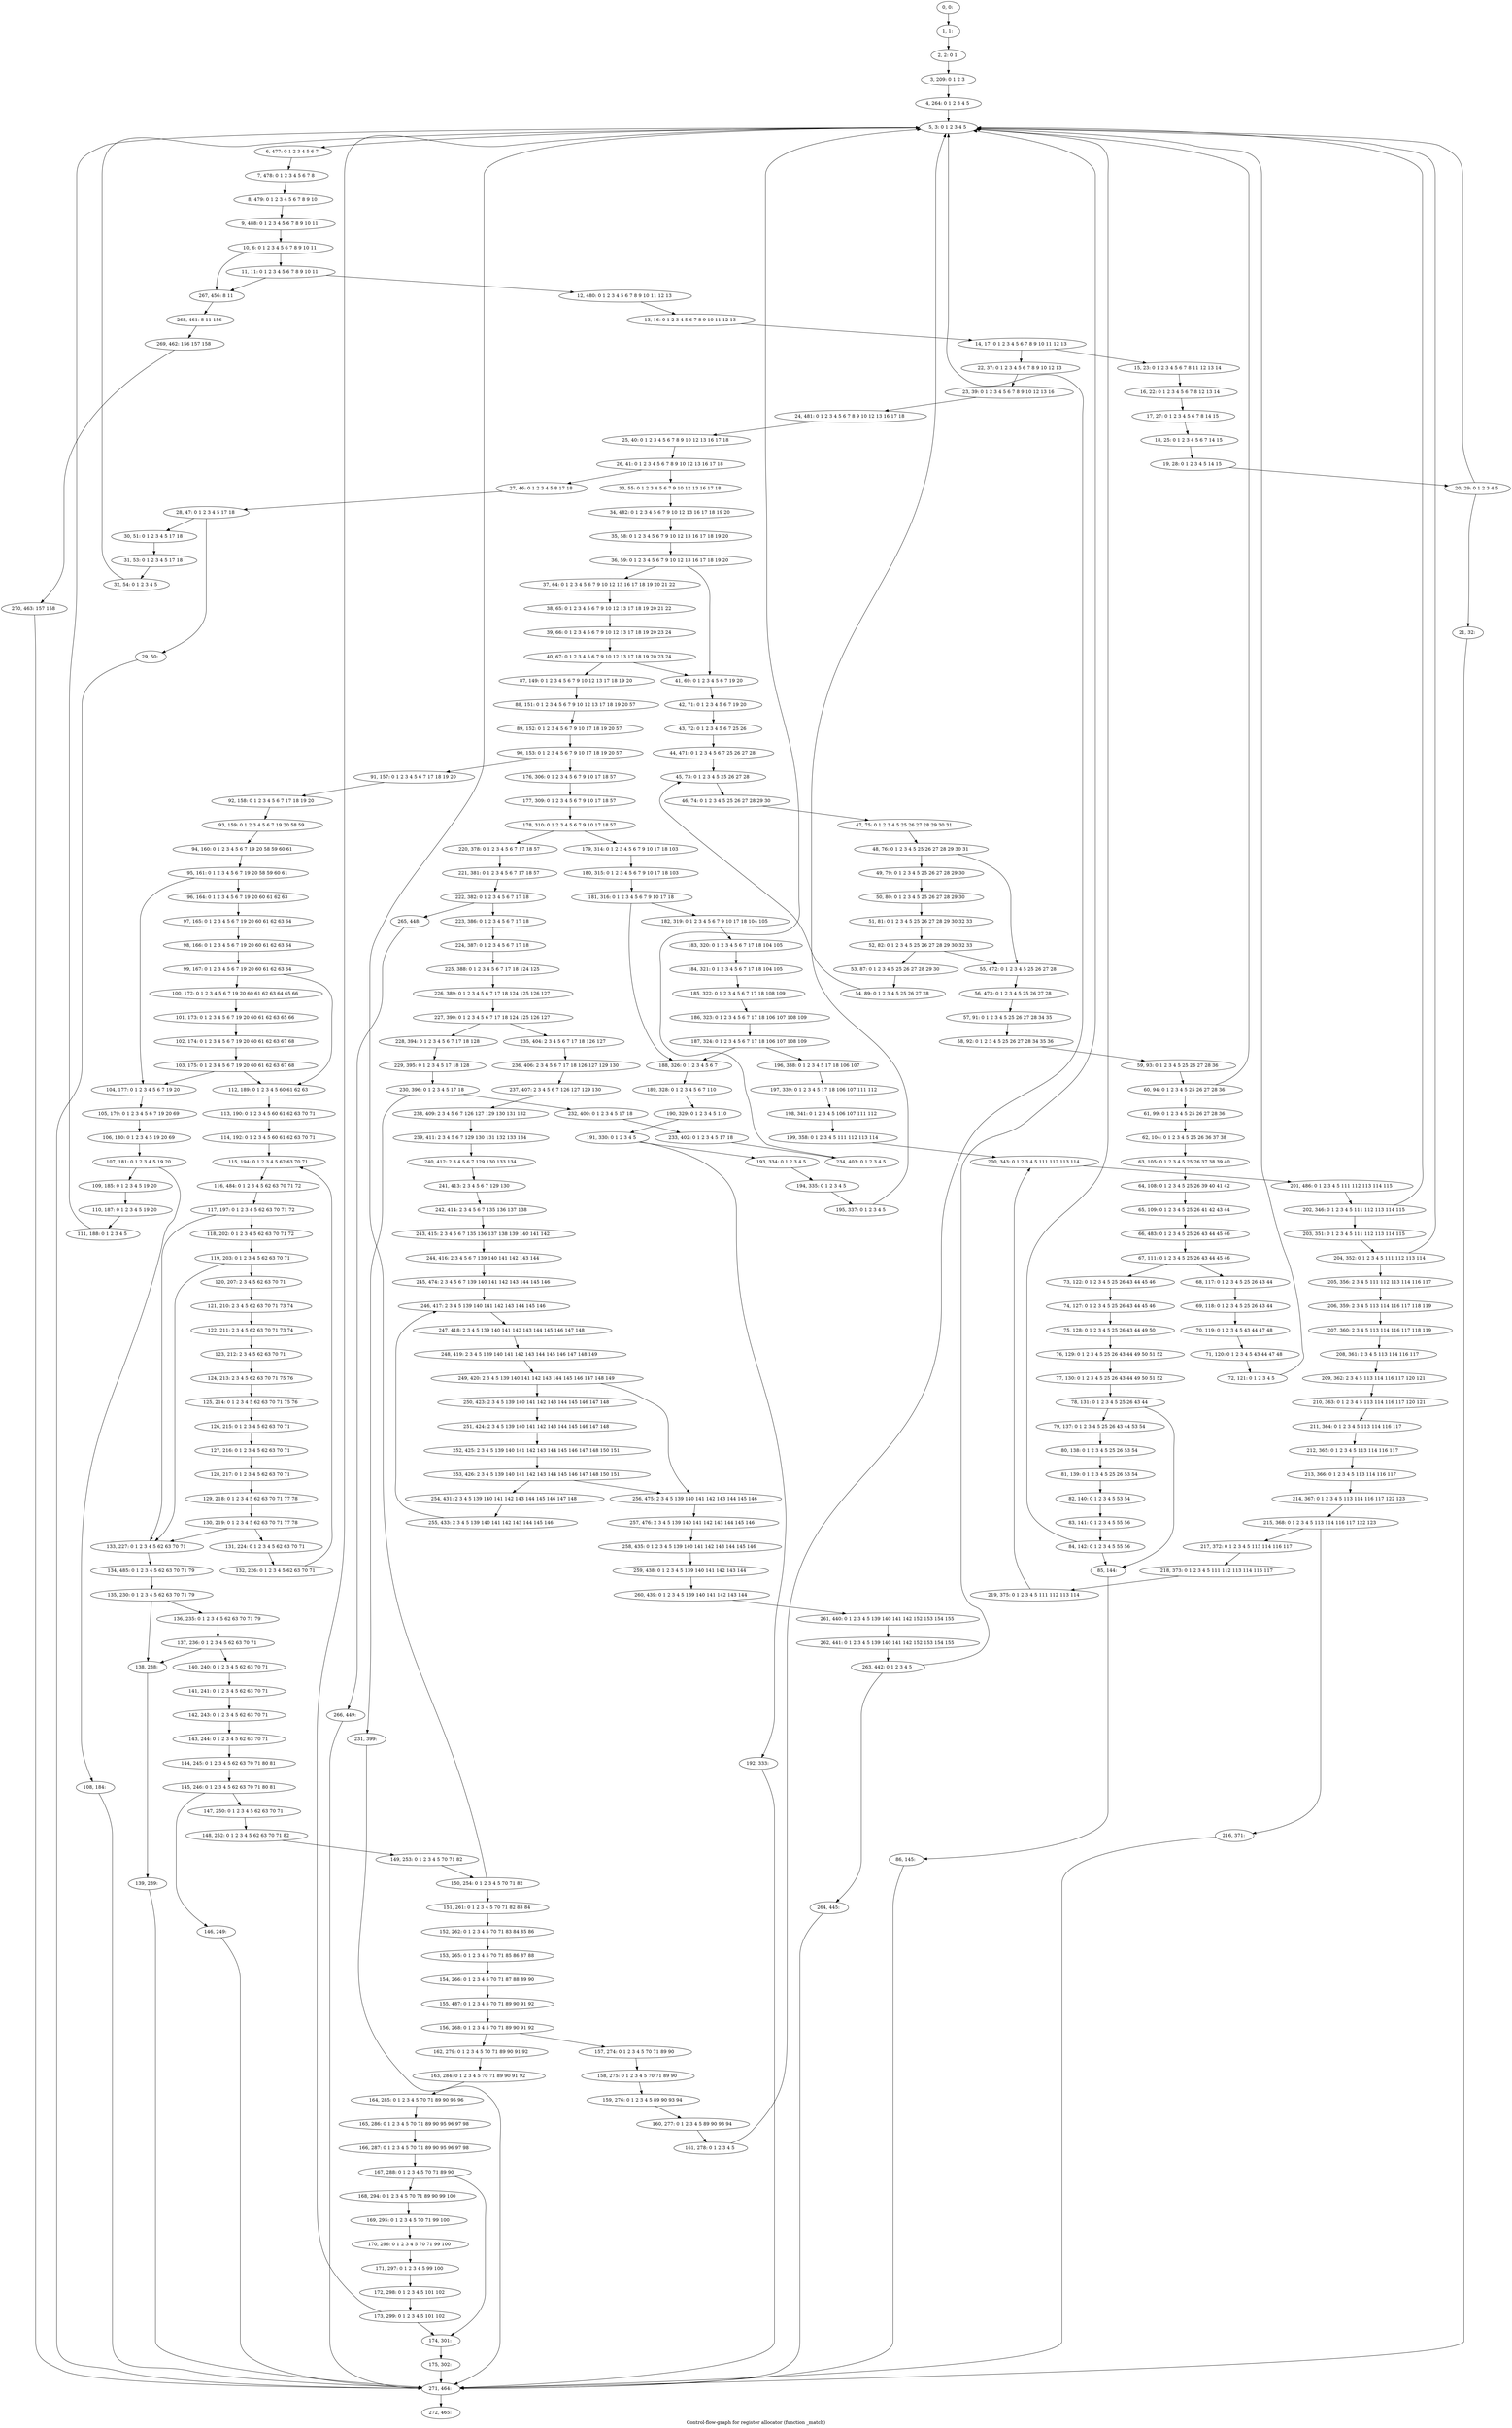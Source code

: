 digraph G {
graph [label="Control-flow-graph for register allocator (function _match)"]
0[label="0, 0: "];
1[label="1, 1: "];
2[label="2, 2: 0 1 "];
3[label="3, 209: 0 1 2 3 "];
4[label="4, 264: 0 1 2 3 4 5 "];
5[label="5, 3: 0 1 2 3 4 5 "];
6[label="6, 477: 0 1 2 3 4 5 6 7 "];
7[label="7, 478: 0 1 2 3 4 5 6 7 8 "];
8[label="8, 479: 0 1 2 3 4 5 6 7 8 9 10 "];
9[label="9, 488: 0 1 2 3 4 5 6 7 8 9 10 11 "];
10[label="10, 6: 0 1 2 3 4 5 6 7 8 9 10 11 "];
11[label="11, 11: 0 1 2 3 4 5 6 7 8 9 10 11 "];
12[label="12, 480: 0 1 2 3 4 5 6 7 8 9 10 11 12 13 "];
13[label="13, 16: 0 1 2 3 4 5 6 7 8 9 10 11 12 13 "];
14[label="14, 17: 0 1 2 3 4 5 6 7 8 9 10 11 12 13 "];
15[label="15, 23: 0 1 2 3 4 5 6 7 8 11 12 13 14 "];
16[label="16, 22: 0 1 2 3 4 5 6 7 8 12 13 14 "];
17[label="17, 27: 0 1 2 3 4 5 6 7 8 14 15 "];
18[label="18, 25: 0 1 2 3 4 5 6 7 14 15 "];
19[label="19, 28: 0 1 2 3 4 5 14 15 "];
20[label="20, 29: 0 1 2 3 4 5 "];
21[label="21, 32: "];
22[label="22, 37: 0 1 2 3 4 5 6 7 8 9 10 12 13 "];
23[label="23, 39: 0 1 2 3 4 5 6 7 8 9 10 12 13 16 "];
24[label="24, 481: 0 1 2 3 4 5 6 7 8 9 10 12 13 16 17 18 "];
25[label="25, 40: 0 1 2 3 4 5 6 7 8 9 10 12 13 16 17 18 "];
26[label="26, 41: 0 1 2 3 4 5 6 7 8 9 10 12 13 16 17 18 "];
27[label="27, 46: 0 1 2 3 4 5 8 17 18 "];
28[label="28, 47: 0 1 2 3 4 5 17 18 "];
29[label="29, 50: "];
30[label="30, 51: 0 1 2 3 4 5 17 18 "];
31[label="31, 53: 0 1 2 3 4 5 17 18 "];
32[label="32, 54: 0 1 2 3 4 5 "];
33[label="33, 55: 0 1 2 3 4 5 6 7 9 10 12 13 16 17 18 "];
34[label="34, 482: 0 1 2 3 4 5 6 7 9 10 12 13 16 17 18 19 20 "];
35[label="35, 58: 0 1 2 3 4 5 6 7 9 10 12 13 16 17 18 19 20 "];
36[label="36, 59: 0 1 2 3 4 5 6 7 9 10 12 13 16 17 18 19 20 "];
37[label="37, 64: 0 1 2 3 4 5 6 7 9 10 12 13 16 17 18 19 20 21 22 "];
38[label="38, 65: 0 1 2 3 4 5 6 7 9 10 12 13 17 18 19 20 21 22 "];
39[label="39, 66: 0 1 2 3 4 5 6 7 9 10 12 13 17 18 19 20 23 24 "];
40[label="40, 67: 0 1 2 3 4 5 6 7 9 10 12 13 17 18 19 20 23 24 "];
41[label="41, 69: 0 1 2 3 4 5 6 7 19 20 "];
42[label="42, 71: 0 1 2 3 4 5 6 7 19 20 "];
43[label="43, 72: 0 1 2 3 4 5 6 7 25 26 "];
44[label="44, 471: 0 1 2 3 4 5 6 7 25 26 27 28 "];
45[label="45, 73: 0 1 2 3 4 5 25 26 27 28 "];
46[label="46, 74: 0 1 2 3 4 5 25 26 27 28 29 30 "];
47[label="47, 75: 0 1 2 3 4 5 25 26 27 28 29 30 31 "];
48[label="48, 76: 0 1 2 3 4 5 25 26 27 28 29 30 31 "];
49[label="49, 79: 0 1 2 3 4 5 25 26 27 28 29 30 "];
50[label="50, 80: 0 1 2 3 4 5 25 26 27 28 29 30 "];
51[label="51, 81: 0 1 2 3 4 5 25 26 27 28 29 30 32 33 "];
52[label="52, 82: 0 1 2 3 4 5 25 26 27 28 29 30 32 33 "];
53[label="53, 87: 0 1 2 3 4 5 25 26 27 28 29 30 "];
54[label="54, 89: 0 1 2 3 4 5 25 26 27 28 "];
55[label="55, 472: 0 1 2 3 4 5 25 26 27 28 "];
56[label="56, 473: 0 1 2 3 4 5 25 26 27 28 "];
57[label="57, 91: 0 1 2 3 4 5 25 26 27 28 34 35 "];
58[label="58, 92: 0 1 2 3 4 5 25 26 27 28 34 35 36 "];
59[label="59, 93: 0 1 2 3 4 5 25 26 27 28 36 "];
60[label="60, 94: 0 1 2 3 4 5 25 26 27 28 36 "];
61[label="61, 99: 0 1 2 3 4 5 25 26 27 28 36 "];
62[label="62, 104: 0 1 2 3 4 5 25 26 36 37 38 "];
63[label="63, 105: 0 1 2 3 4 5 25 26 37 38 39 40 "];
64[label="64, 108: 0 1 2 3 4 5 25 26 39 40 41 42 "];
65[label="65, 109: 0 1 2 3 4 5 25 26 41 42 43 44 "];
66[label="66, 483: 0 1 2 3 4 5 25 26 43 44 45 46 "];
67[label="67, 111: 0 1 2 3 4 5 25 26 43 44 45 46 "];
68[label="68, 117: 0 1 2 3 4 5 25 26 43 44 "];
69[label="69, 118: 0 1 2 3 4 5 25 26 43 44 "];
70[label="70, 119: 0 1 2 3 4 5 43 44 47 48 "];
71[label="71, 120: 0 1 2 3 4 5 43 44 47 48 "];
72[label="72, 121: 0 1 2 3 4 5 "];
73[label="73, 122: 0 1 2 3 4 5 25 26 43 44 45 46 "];
74[label="74, 127: 0 1 2 3 4 5 25 26 43 44 45 46 "];
75[label="75, 128: 0 1 2 3 4 5 25 26 43 44 49 50 "];
76[label="76, 129: 0 1 2 3 4 5 25 26 43 44 49 50 51 52 "];
77[label="77, 130: 0 1 2 3 4 5 25 26 43 44 49 50 51 52 "];
78[label="78, 131: 0 1 2 3 4 5 25 26 43 44 "];
79[label="79, 137: 0 1 2 3 4 5 25 26 43 44 53 54 "];
80[label="80, 138: 0 1 2 3 4 5 25 26 53 54 "];
81[label="81, 139: 0 1 2 3 4 5 25 26 53 54 "];
82[label="82, 140: 0 1 2 3 4 5 53 54 "];
83[label="83, 141: 0 1 2 3 4 5 55 56 "];
84[label="84, 142: 0 1 2 3 4 5 55 56 "];
85[label="85, 144: "];
86[label="86, 145: "];
87[label="87, 149: 0 1 2 3 4 5 6 7 9 10 12 13 17 18 19 20 "];
88[label="88, 151: 0 1 2 3 4 5 6 7 9 10 12 13 17 18 19 20 57 "];
89[label="89, 152: 0 1 2 3 4 5 6 7 9 10 17 18 19 20 57 "];
90[label="90, 153: 0 1 2 3 4 5 6 7 9 10 17 18 19 20 57 "];
91[label="91, 157: 0 1 2 3 4 5 6 7 17 18 19 20 "];
92[label="92, 158: 0 1 2 3 4 5 6 7 17 18 19 20 "];
93[label="93, 159: 0 1 2 3 4 5 6 7 19 20 58 59 "];
94[label="94, 160: 0 1 2 3 4 5 6 7 19 20 58 59 60 61 "];
95[label="95, 161: 0 1 2 3 4 5 6 7 19 20 58 59 60 61 "];
96[label="96, 164: 0 1 2 3 4 5 6 7 19 20 60 61 62 63 "];
97[label="97, 165: 0 1 2 3 4 5 6 7 19 20 60 61 62 63 64 "];
98[label="98, 166: 0 1 2 3 4 5 6 7 19 20 60 61 62 63 64 "];
99[label="99, 167: 0 1 2 3 4 5 6 7 19 20 60 61 62 63 64 "];
100[label="100, 172: 0 1 2 3 4 5 6 7 19 20 60 61 62 63 64 65 66 "];
101[label="101, 173: 0 1 2 3 4 5 6 7 19 20 60 61 62 63 65 66 "];
102[label="102, 174: 0 1 2 3 4 5 6 7 19 20 60 61 62 63 67 68 "];
103[label="103, 175: 0 1 2 3 4 5 6 7 19 20 60 61 62 63 67 68 "];
104[label="104, 177: 0 1 2 3 4 5 6 7 19 20 "];
105[label="105, 179: 0 1 2 3 4 5 6 7 19 20 69 "];
106[label="106, 180: 0 1 2 3 4 5 19 20 69 "];
107[label="107, 181: 0 1 2 3 4 5 19 20 "];
108[label="108, 184: "];
109[label="109, 185: 0 1 2 3 4 5 19 20 "];
110[label="110, 187: 0 1 2 3 4 5 19 20 "];
111[label="111, 188: 0 1 2 3 4 5 "];
112[label="112, 189: 0 1 2 3 4 5 60 61 62 63 "];
113[label="113, 190: 0 1 2 3 4 5 60 61 62 63 70 71 "];
114[label="114, 192: 0 1 2 3 4 5 60 61 62 63 70 71 "];
115[label="115, 194: 0 1 2 3 4 5 62 63 70 71 "];
116[label="116, 484: 0 1 2 3 4 5 62 63 70 71 72 "];
117[label="117, 197: 0 1 2 3 4 5 62 63 70 71 72 "];
118[label="118, 202: 0 1 2 3 4 5 62 63 70 71 72 "];
119[label="119, 203: 0 1 2 3 4 5 62 63 70 71 "];
120[label="120, 207: 2 3 4 5 62 63 70 71 "];
121[label="121, 210: 2 3 4 5 62 63 70 71 73 74 "];
122[label="122, 211: 2 3 4 5 62 63 70 71 73 74 "];
123[label="123, 212: 2 3 4 5 62 63 70 71 "];
124[label="124, 213: 2 3 4 5 62 63 70 71 75 76 "];
125[label="125, 214: 0 1 2 3 4 5 62 63 70 71 75 76 "];
126[label="126, 215: 0 1 2 3 4 5 62 63 70 71 "];
127[label="127, 216: 0 1 2 3 4 5 62 63 70 71 "];
128[label="128, 217: 0 1 2 3 4 5 62 63 70 71 "];
129[label="129, 218: 0 1 2 3 4 5 62 63 70 71 77 78 "];
130[label="130, 219: 0 1 2 3 4 5 62 63 70 71 77 78 "];
131[label="131, 224: 0 1 2 3 4 5 62 63 70 71 "];
132[label="132, 226: 0 1 2 3 4 5 62 63 70 71 "];
133[label="133, 227: 0 1 2 3 4 5 62 63 70 71 "];
134[label="134, 485: 0 1 2 3 4 5 62 63 70 71 79 "];
135[label="135, 230: 0 1 2 3 4 5 62 63 70 71 79 "];
136[label="136, 235: 0 1 2 3 4 5 62 63 70 71 79 "];
137[label="137, 236: 0 1 2 3 4 5 62 63 70 71 "];
138[label="138, 238: "];
139[label="139, 239: "];
140[label="140, 240: 0 1 2 3 4 5 62 63 70 71 "];
141[label="141, 241: 0 1 2 3 4 5 62 63 70 71 "];
142[label="142, 243: 0 1 2 3 4 5 62 63 70 71 "];
143[label="143, 244: 0 1 2 3 4 5 62 63 70 71 "];
144[label="144, 245: 0 1 2 3 4 5 62 63 70 71 80 81 "];
145[label="145, 246: 0 1 2 3 4 5 62 63 70 71 80 81 "];
146[label="146, 249: "];
147[label="147, 250: 0 1 2 3 4 5 62 63 70 71 "];
148[label="148, 252: 0 1 2 3 4 5 62 63 70 71 82 "];
149[label="149, 253: 0 1 2 3 4 5 70 71 82 "];
150[label="150, 254: 0 1 2 3 4 5 70 71 82 "];
151[label="151, 261: 0 1 2 3 4 5 70 71 82 83 84 "];
152[label="152, 262: 0 1 2 3 4 5 70 71 83 84 85 86 "];
153[label="153, 265: 0 1 2 3 4 5 70 71 85 86 87 88 "];
154[label="154, 266: 0 1 2 3 4 5 70 71 87 88 89 90 "];
155[label="155, 487: 0 1 2 3 4 5 70 71 89 90 91 92 "];
156[label="156, 268: 0 1 2 3 4 5 70 71 89 90 91 92 "];
157[label="157, 274: 0 1 2 3 4 5 70 71 89 90 "];
158[label="158, 275: 0 1 2 3 4 5 70 71 89 90 "];
159[label="159, 276: 0 1 2 3 4 5 89 90 93 94 "];
160[label="160, 277: 0 1 2 3 4 5 89 90 93 94 "];
161[label="161, 278: 0 1 2 3 4 5 "];
162[label="162, 279: 0 1 2 3 4 5 70 71 89 90 91 92 "];
163[label="163, 284: 0 1 2 3 4 5 70 71 89 90 91 92 "];
164[label="164, 285: 0 1 2 3 4 5 70 71 89 90 95 96 "];
165[label="165, 286: 0 1 2 3 4 5 70 71 89 90 95 96 97 98 "];
166[label="166, 287: 0 1 2 3 4 5 70 71 89 90 95 96 97 98 "];
167[label="167, 288: 0 1 2 3 4 5 70 71 89 90 "];
168[label="168, 294: 0 1 2 3 4 5 70 71 89 90 99 100 "];
169[label="169, 295: 0 1 2 3 4 5 70 71 99 100 "];
170[label="170, 296: 0 1 2 3 4 5 70 71 99 100 "];
171[label="171, 297: 0 1 2 3 4 5 99 100 "];
172[label="172, 298: 0 1 2 3 4 5 101 102 "];
173[label="173, 299: 0 1 2 3 4 5 101 102 "];
174[label="174, 301: "];
175[label="175, 302: "];
176[label="176, 306: 0 1 2 3 4 5 6 7 9 10 17 18 57 "];
177[label="177, 309: 0 1 2 3 4 5 6 7 9 10 17 18 57 "];
178[label="178, 310: 0 1 2 3 4 5 6 7 9 10 17 18 57 "];
179[label="179, 314: 0 1 2 3 4 5 6 7 9 10 17 18 103 "];
180[label="180, 315: 0 1 2 3 4 5 6 7 9 10 17 18 103 "];
181[label="181, 316: 0 1 2 3 4 5 6 7 9 10 17 18 "];
182[label="182, 319: 0 1 2 3 4 5 6 7 9 10 17 18 104 105 "];
183[label="183, 320: 0 1 2 3 4 5 6 7 17 18 104 105 "];
184[label="184, 321: 0 1 2 3 4 5 6 7 17 18 104 105 "];
185[label="185, 322: 0 1 2 3 4 5 6 7 17 18 108 109 "];
186[label="186, 323: 0 1 2 3 4 5 6 7 17 18 106 107 108 109 "];
187[label="187, 324: 0 1 2 3 4 5 6 7 17 18 106 107 108 109 "];
188[label="188, 326: 0 1 2 3 4 5 6 7 "];
189[label="189, 328: 0 1 2 3 4 5 6 7 110 "];
190[label="190, 329: 0 1 2 3 4 5 110 "];
191[label="191, 330: 0 1 2 3 4 5 "];
192[label="192, 333: "];
193[label="193, 334: 0 1 2 3 4 5 "];
194[label="194, 335: 0 1 2 3 4 5 "];
195[label="195, 337: 0 1 2 3 4 5 "];
196[label="196, 338: 0 1 2 3 4 5 17 18 106 107 "];
197[label="197, 339: 0 1 2 3 4 5 17 18 106 107 111 112 "];
198[label="198, 341: 0 1 2 3 4 5 106 107 111 112 "];
199[label="199, 358: 0 1 2 3 4 5 111 112 113 114 "];
200[label="200, 343: 0 1 2 3 4 5 111 112 113 114 "];
201[label="201, 486: 0 1 2 3 4 5 111 112 113 114 115 "];
202[label="202, 346: 0 1 2 3 4 5 111 112 113 114 115 "];
203[label="203, 351: 0 1 2 3 4 5 111 112 113 114 115 "];
204[label="204, 352: 0 1 2 3 4 5 111 112 113 114 "];
205[label="205, 356: 2 3 4 5 111 112 113 114 116 117 "];
206[label="206, 359: 2 3 4 5 113 114 116 117 118 119 "];
207[label="207, 360: 2 3 4 5 113 114 116 117 118 119 "];
208[label="208, 361: 2 3 4 5 113 114 116 117 "];
209[label="209, 362: 2 3 4 5 113 114 116 117 120 121 "];
210[label="210, 363: 0 1 2 3 4 5 113 114 116 117 120 121 "];
211[label="211, 364: 0 1 2 3 4 5 113 114 116 117 "];
212[label="212, 365: 0 1 2 3 4 5 113 114 116 117 "];
213[label="213, 366: 0 1 2 3 4 5 113 114 116 117 "];
214[label="214, 367: 0 1 2 3 4 5 113 114 116 117 122 123 "];
215[label="215, 368: 0 1 2 3 4 5 113 114 116 117 122 123 "];
216[label="216, 371: "];
217[label="217, 372: 0 1 2 3 4 5 113 114 116 117 "];
218[label="218, 373: 0 1 2 3 4 5 111 112 113 114 116 117 "];
219[label="219, 375: 0 1 2 3 4 5 111 112 113 114 "];
220[label="220, 378: 0 1 2 3 4 5 6 7 17 18 57 "];
221[label="221, 381: 0 1 2 3 4 5 6 7 17 18 57 "];
222[label="222, 382: 0 1 2 3 4 5 6 7 17 18 "];
223[label="223, 386: 0 1 2 3 4 5 6 7 17 18 "];
224[label="224, 387: 0 1 2 3 4 5 6 7 17 18 "];
225[label="225, 388: 0 1 2 3 4 5 6 7 17 18 124 125 "];
226[label="226, 389: 0 1 2 3 4 5 6 7 17 18 124 125 126 127 "];
227[label="227, 390: 0 1 2 3 4 5 6 7 17 18 124 125 126 127 "];
228[label="228, 394: 0 1 2 3 4 5 6 7 17 18 128 "];
229[label="229, 395: 0 1 2 3 4 5 17 18 128 "];
230[label="230, 396: 0 1 2 3 4 5 17 18 "];
231[label="231, 399: "];
232[label="232, 400: 0 1 2 3 4 5 17 18 "];
233[label="233, 402: 0 1 2 3 4 5 17 18 "];
234[label="234, 403: 0 1 2 3 4 5 "];
235[label="235, 404: 2 3 4 5 6 7 17 18 126 127 "];
236[label="236, 406: 2 3 4 5 6 7 17 18 126 127 129 130 "];
237[label="237, 407: 2 3 4 5 6 7 126 127 129 130 "];
238[label="238, 409: 2 3 4 5 6 7 126 127 129 130 131 132 "];
239[label="239, 411: 2 3 4 5 6 7 129 130 131 132 133 134 "];
240[label="240, 412: 2 3 4 5 6 7 129 130 133 134 "];
241[label="241, 413: 2 3 4 5 6 7 129 130 "];
242[label="242, 414: 2 3 4 5 6 7 135 136 137 138 "];
243[label="243, 415: 2 3 4 5 6 7 135 136 137 138 139 140 141 142 "];
244[label="244, 416: 2 3 4 5 6 7 139 140 141 142 143 144 "];
245[label="245, 474: 2 3 4 5 6 7 139 140 141 142 143 144 145 146 "];
246[label="246, 417: 2 3 4 5 139 140 141 142 143 144 145 146 "];
247[label="247, 418: 2 3 4 5 139 140 141 142 143 144 145 146 147 148 "];
248[label="248, 419: 2 3 4 5 139 140 141 142 143 144 145 146 147 148 149 "];
249[label="249, 420: 2 3 4 5 139 140 141 142 143 144 145 146 147 148 149 "];
250[label="250, 423: 2 3 4 5 139 140 141 142 143 144 145 146 147 148 "];
251[label="251, 424: 2 3 4 5 139 140 141 142 143 144 145 146 147 148 "];
252[label="252, 425: 2 3 4 5 139 140 141 142 143 144 145 146 147 148 150 151 "];
253[label="253, 426: 2 3 4 5 139 140 141 142 143 144 145 146 147 148 150 151 "];
254[label="254, 431: 2 3 4 5 139 140 141 142 143 144 145 146 147 148 "];
255[label="255, 433: 2 3 4 5 139 140 141 142 143 144 145 146 "];
256[label="256, 475: 2 3 4 5 139 140 141 142 143 144 145 146 "];
257[label="257, 476: 2 3 4 5 139 140 141 142 143 144 145 146 "];
258[label="258, 435: 0 1 2 3 4 5 139 140 141 142 143 144 145 146 "];
259[label="259, 438: 0 1 2 3 4 5 139 140 141 142 143 144 "];
260[label="260, 439: 0 1 2 3 4 5 139 140 141 142 143 144 "];
261[label="261, 440: 0 1 2 3 4 5 139 140 141 142 152 153 154 155 "];
262[label="262, 441: 0 1 2 3 4 5 139 140 141 142 152 153 154 155 "];
263[label="263, 442: 0 1 2 3 4 5 "];
264[label="264, 445: "];
265[label="265, 448: "];
266[label="266, 449: "];
267[label="267, 456: 8 11 "];
268[label="268, 461: 8 11 156 "];
269[label="269, 462: 156 157 158 "];
270[label="270, 463: 157 158 "];
271[label="271, 464: "];
272[label="272, 465: "];
0->1 ;
1->2 ;
2->3 ;
3->4 ;
4->5 ;
5->6 ;
6->7 ;
7->8 ;
8->9 ;
9->10 ;
10->11 ;
10->267 ;
11->12 ;
11->267 ;
12->13 ;
13->14 ;
14->15 ;
14->22 ;
15->16 ;
16->17 ;
17->18 ;
18->19 ;
19->20 ;
20->21 ;
20->5 ;
21->271 ;
22->23 ;
23->24 ;
24->25 ;
25->26 ;
26->27 ;
26->33 ;
27->28 ;
28->29 ;
28->30 ;
29->271 ;
30->31 ;
31->32 ;
32->5 ;
33->34 ;
34->35 ;
35->36 ;
36->37 ;
36->41 ;
37->38 ;
38->39 ;
39->40 ;
40->41 ;
40->87 ;
41->42 ;
42->43 ;
43->44 ;
44->45 ;
45->46 ;
46->47 ;
47->48 ;
48->49 ;
48->55 ;
49->50 ;
50->51 ;
51->52 ;
52->53 ;
52->55 ;
53->54 ;
54->45 ;
55->56 ;
56->57 ;
57->58 ;
58->59 ;
59->60 ;
60->61 ;
60->5 ;
61->62 ;
62->63 ;
63->64 ;
64->65 ;
65->66 ;
66->67 ;
67->68 ;
67->73 ;
68->69 ;
69->70 ;
70->71 ;
71->72 ;
72->5 ;
73->74 ;
74->75 ;
75->76 ;
76->77 ;
77->78 ;
78->79 ;
78->85 ;
79->80 ;
80->81 ;
81->82 ;
82->83 ;
83->84 ;
84->85 ;
84->5 ;
85->86 ;
86->271 ;
87->88 ;
88->89 ;
89->90 ;
90->91 ;
90->176 ;
91->92 ;
92->93 ;
93->94 ;
94->95 ;
95->96 ;
95->104 ;
96->97 ;
97->98 ;
98->99 ;
99->100 ;
99->112 ;
100->101 ;
101->102 ;
102->103 ;
103->104 ;
103->112 ;
104->105 ;
105->106 ;
106->107 ;
107->108 ;
107->109 ;
108->271 ;
109->110 ;
110->111 ;
111->5 ;
112->113 ;
113->114 ;
114->115 ;
115->116 ;
116->117 ;
117->118 ;
117->133 ;
118->119 ;
119->120 ;
119->133 ;
120->121 ;
121->122 ;
122->123 ;
123->124 ;
124->125 ;
125->126 ;
126->127 ;
127->128 ;
128->129 ;
129->130 ;
130->131 ;
130->133 ;
131->132 ;
132->115 ;
133->134 ;
134->135 ;
135->136 ;
135->138 ;
136->137 ;
137->138 ;
137->140 ;
138->139 ;
139->271 ;
140->141 ;
141->142 ;
142->143 ;
143->144 ;
144->145 ;
145->146 ;
145->147 ;
146->271 ;
147->148 ;
148->149 ;
149->150 ;
150->151 ;
150->5 ;
151->152 ;
152->153 ;
153->154 ;
154->155 ;
155->156 ;
156->157 ;
156->162 ;
157->158 ;
158->159 ;
159->160 ;
160->161 ;
161->5 ;
162->163 ;
163->164 ;
164->165 ;
165->166 ;
166->167 ;
167->168 ;
167->174 ;
168->169 ;
169->170 ;
170->171 ;
171->172 ;
172->173 ;
173->174 ;
173->5 ;
174->175 ;
175->271 ;
176->177 ;
177->178 ;
178->179 ;
178->220 ;
179->180 ;
180->181 ;
181->182 ;
181->188 ;
182->183 ;
183->184 ;
184->185 ;
185->186 ;
186->187 ;
187->188 ;
187->196 ;
188->189 ;
189->190 ;
190->191 ;
191->192 ;
191->193 ;
192->271 ;
193->194 ;
194->195 ;
195->5 ;
196->197 ;
197->198 ;
198->199 ;
199->200 ;
200->201 ;
201->202 ;
202->203 ;
202->5 ;
203->204 ;
204->205 ;
204->5 ;
205->206 ;
206->207 ;
207->208 ;
208->209 ;
209->210 ;
210->211 ;
211->212 ;
212->213 ;
213->214 ;
214->215 ;
215->216 ;
215->217 ;
216->271 ;
217->218 ;
218->219 ;
219->200 ;
220->221 ;
221->222 ;
222->223 ;
222->265 ;
223->224 ;
224->225 ;
225->226 ;
226->227 ;
227->228 ;
227->235 ;
228->229 ;
229->230 ;
230->231 ;
230->232 ;
231->271 ;
232->233 ;
233->234 ;
234->5 ;
235->236 ;
236->237 ;
237->238 ;
238->239 ;
239->240 ;
240->241 ;
241->242 ;
242->243 ;
243->244 ;
244->245 ;
245->246 ;
246->247 ;
247->248 ;
248->249 ;
249->250 ;
249->256 ;
250->251 ;
251->252 ;
252->253 ;
253->254 ;
253->256 ;
254->255 ;
255->246 ;
256->257 ;
257->258 ;
258->259 ;
259->260 ;
260->261 ;
261->262 ;
262->263 ;
263->264 ;
263->5 ;
264->271 ;
265->266 ;
266->271 ;
267->268 ;
268->269 ;
269->270 ;
270->271 ;
271->272 ;
}

